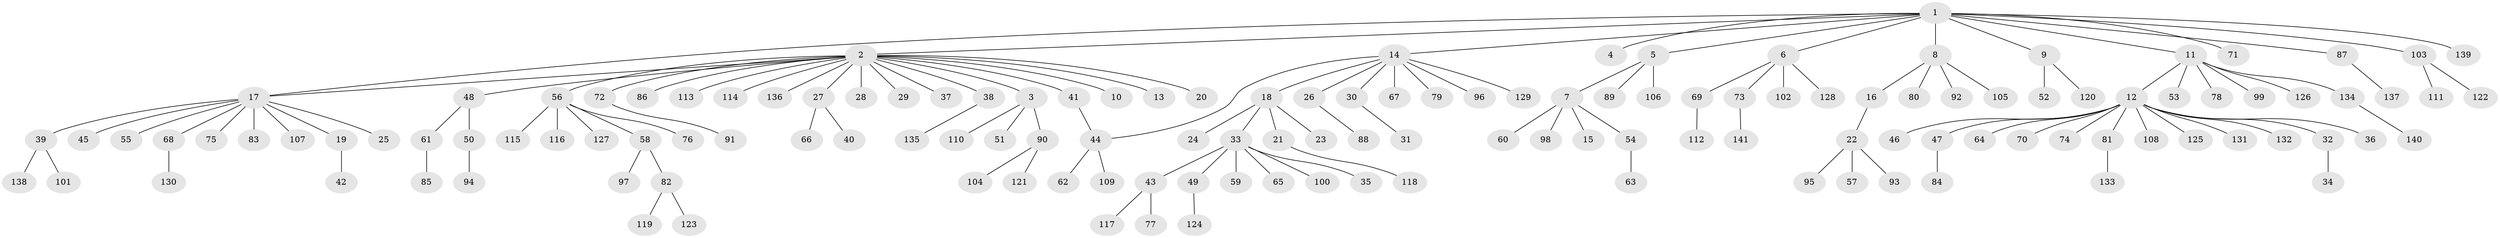 // Generated by graph-tools (version 1.1) at 2025/14/03/09/25 04:14:27]
// undirected, 141 vertices, 142 edges
graph export_dot {
graph [start="1"]
  node [color=gray90,style=filled];
  1;
  2;
  3;
  4;
  5;
  6;
  7;
  8;
  9;
  10;
  11;
  12;
  13;
  14;
  15;
  16;
  17;
  18;
  19;
  20;
  21;
  22;
  23;
  24;
  25;
  26;
  27;
  28;
  29;
  30;
  31;
  32;
  33;
  34;
  35;
  36;
  37;
  38;
  39;
  40;
  41;
  42;
  43;
  44;
  45;
  46;
  47;
  48;
  49;
  50;
  51;
  52;
  53;
  54;
  55;
  56;
  57;
  58;
  59;
  60;
  61;
  62;
  63;
  64;
  65;
  66;
  67;
  68;
  69;
  70;
  71;
  72;
  73;
  74;
  75;
  76;
  77;
  78;
  79;
  80;
  81;
  82;
  83;
  84;
  85;
  86;
  87;
  88;
  89;
  90;
  91;
  92;
  93;
  94;
  95;
  96;
  97;
  98;
  99;
  100;
  101;
  102;
  103;
  104;
  105;
  106;
  107;
  108;
  109;
  110;
  111;
  112;
  113;
  114;
  115;
  116;
  117;
  118;
  119;
  120;
  121;
  122;
  123;
  124;
  125;
  126;
  127;
  128;
  129;
  130;
  131;
  132;
  133;
  134;
  135;
  136;
  137;
  138;
  139;
  140;
  141;
  1 -- 2;
  1 -- 4;
  1 -- 5;
  1 -- 6;
  1 -- 8;
  1 -- 9;
  1 -- 11;
  1 -- 14;
  1 -- 17;
  1 -- 71;
  1 -- 87;
  1 -- 103;
  1 -- 139;
  2 -- 3;
  2 -- 10;
  2 -- 13;
  2 -- 17;
  2 -- 20;
  2 -- 27;
  2 -- 28;
  2 -- 29;
  2 -- 37;
  2 -- 38;
  2 -- 41;
  2 -- 48;
  2 -- 56;
  2 -- 72;
  2 -- 86;
  2 -- 113;
  2 -- 114;
  2 -- 136;
  3 -- 51;
  3 -- 90;
  3 -- 110;
  5 -- 7;
  5 -- 89;
  5 -- 106;
  6 -- 69;
  6 -- 73;
  6 -- 102;
  6 -- 128;
  7 -- 15;
  7 -- 54;
  7 -- 60;
  7 -- 98;
  8 -- 16;
  8 -- 80;
  8 -- 92;
  8 -- 105;
  9 -- 52;
  9 -- 120;
  11 -- 12;
  11 -- 53;
  11 -- 78;
  11 -- 99;
  11 -- 126;
  11 -- 134;
  12 -- 32;
  12 -- 36;
  12 -- 46;
  12 -- 47;
  12 -- 64;
  12 -- 70;
  12 -- 74;
  12 -- 81;
  12 -- 108;
  12 -- 125;
  12 -- 131;
  12 -- 132;
  14 -- 18;
  14 -- 26;
  14 -- 30;
  14 -- 44;
  14 -- 67;
  14 -- 79;
  14 -- 96;
  14 -- 129;
  16 -- 22;
  17 -- 19;
  17 -- 25;
  17 -- 39;
  17 -- 45;
  17 -- 55;
  17 -- 68;
  17 -- 75;
  17 -- 83;
  17 -- 107;
  18 -- 21;
  18 -- 23;
  18 -- 24;
  18 -- 33;
  19 -- 42;
  21 -- 118;
  22 -- 57;
  22 -- 93;
  22 -- 95;
  26 -- 88;
  27 -- 40;
  27 -- 66;
  30 -- 31;
  32 -- 34;
  33 -- 35;
  33 -- 43;
  33 -- 49;
  33 -- 59;
  33 -- 65;
  33 -- 100;
  38 -- 135;
  39 -- 101;
  39 -- 138;
  41 -- 44;
  43 -- 77;
  43 -- 117;
  44 -- 62;
  44 -- 109;
  47 -- 84;
  48 -- 50;
  48 -- 61;
  49 -- 124;
  50 -- 94;
  54 -- 63;
  56 -- 58;
  56 -- 76;
  56 -- 115;
  56 -- 116;
  56 -- 127;
  58 -- 82;
  58 -- 97;
  61 -- 85;
  68 -- 130;
  69 -- 112;
  72 -- 91;
  73 -- 141;
  81 -- 133;
  82 -- 119;
  82 -- 123;
  87 -- 137;
  90 -- 104;
  90 -- 121;
  103 -- 111;
  103 -- 122;
  134 -- 140;
}

